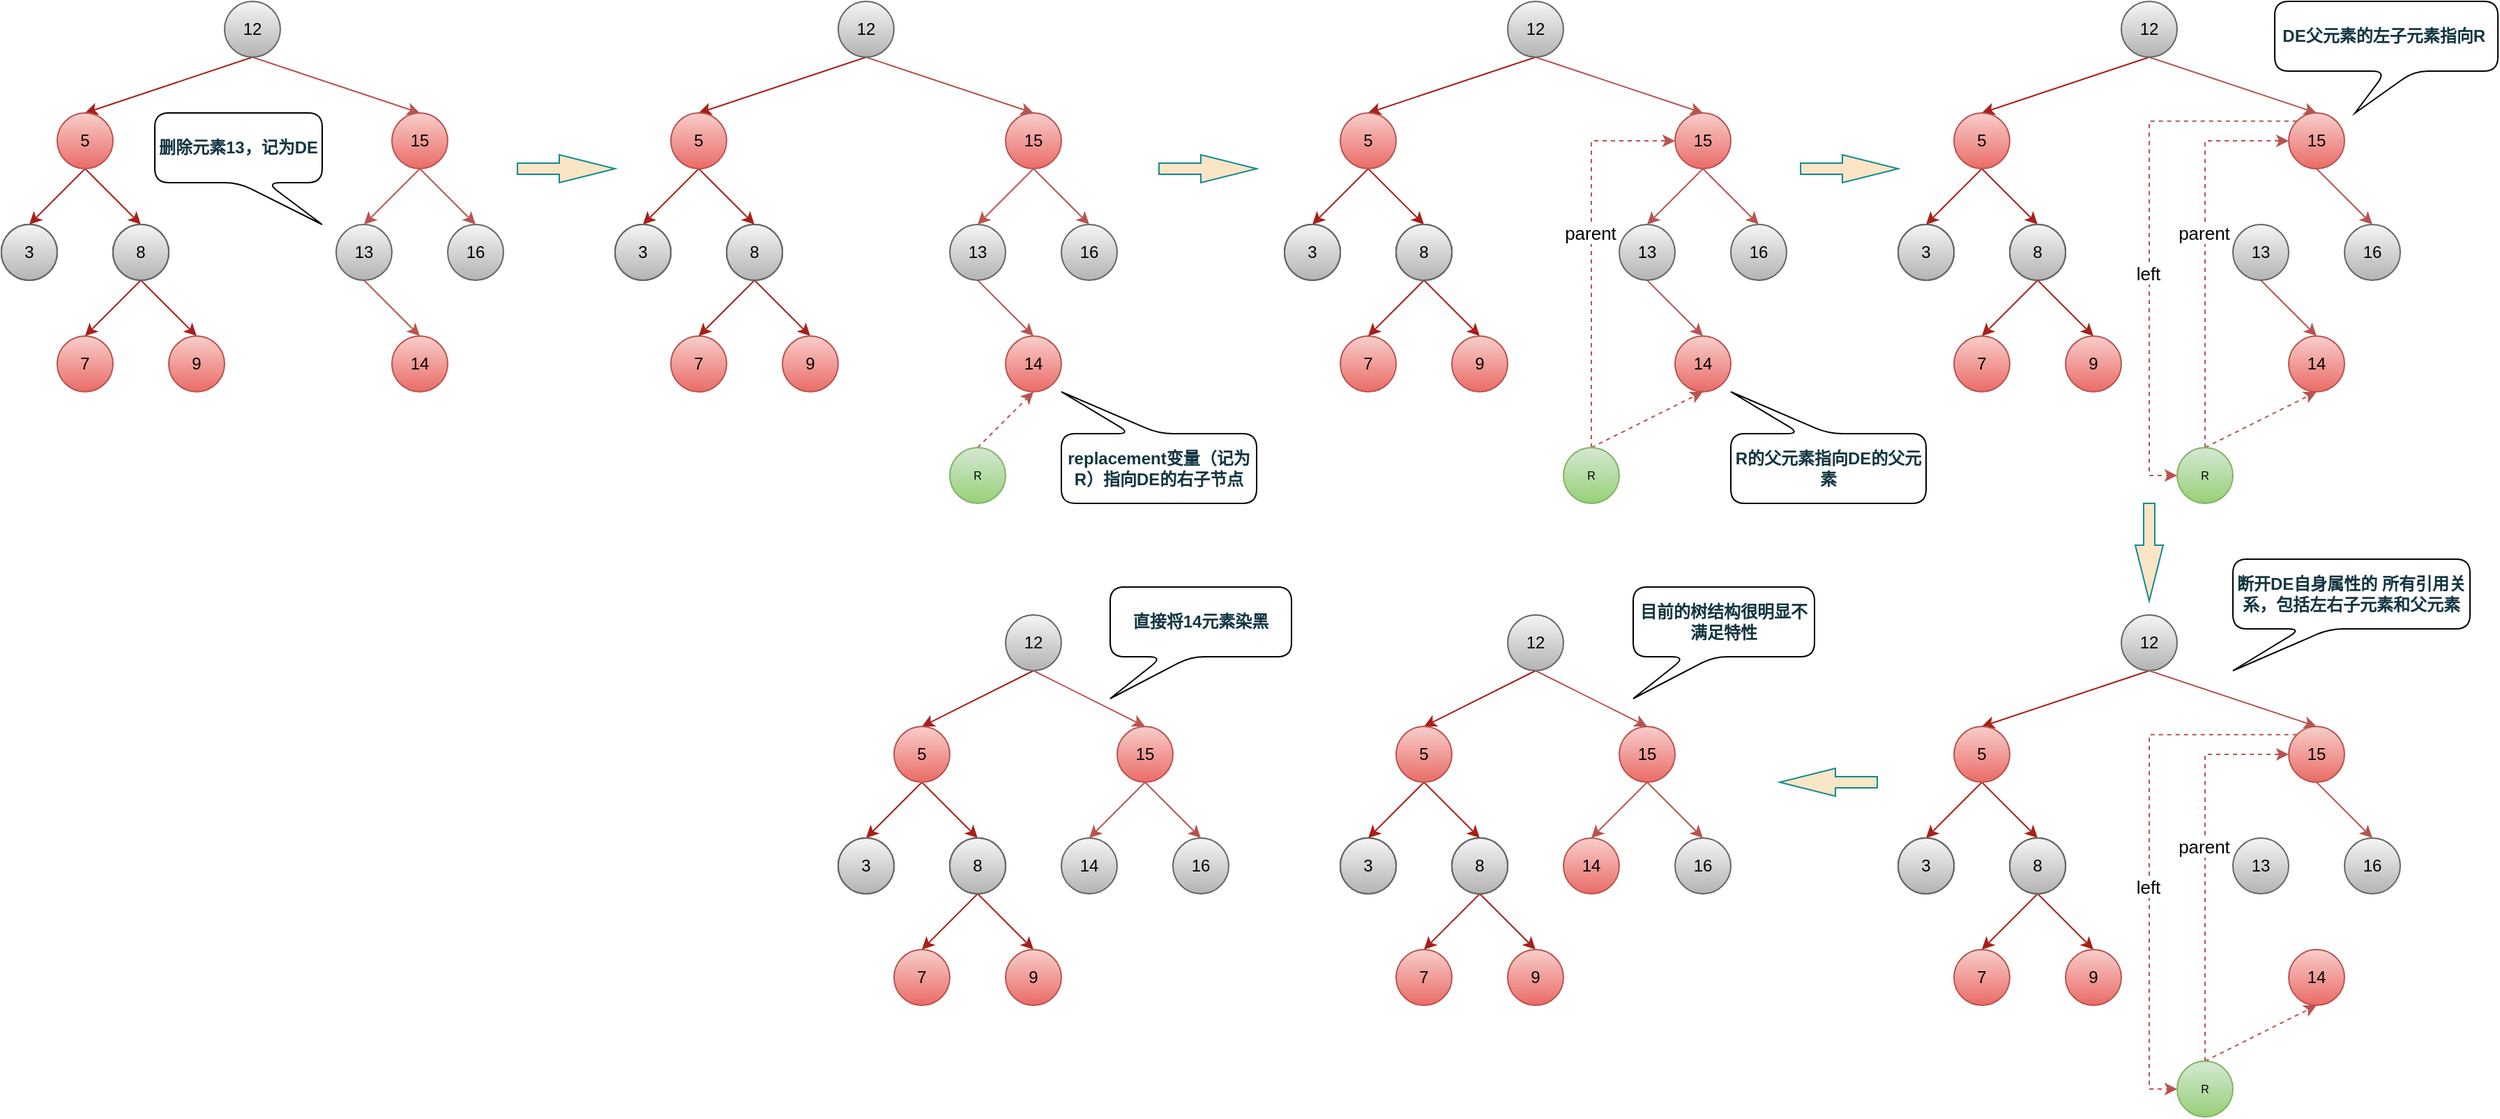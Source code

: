 <mxfile version="14.9.1" type="github">
  <diagram id="om7GCIjXOvIVFAaJFHCs" name="第 1 页">
    <mxGraphModel dx="208" dy="-1047" grid="1" gridSize="10" guides="1" tooltips="1" connect="1" arrows="1" fold="1" page="0" pageScale="1" pageWidth="827" pageHeight="1169" math="0" shadow="0">
      <root>
        <mxCell id="0" />
        <mxCell id="1" parent="0" />
        <mxCell id="T1pnPK0idN3J2CBUCr8N-1" value="7" style="ellipse;whiteSpace=wrap;html=1;aspect=fixed;fillColor=#f8cecc;strokeColor=#b85450;gradientColor=#ea6b66;" vertex="1" parent="1">
          <mxGeometry x="1120" y="2120" width="40" height="40" as="geometry" />
        </mxCell>
        <mxCell id="T1pnPK0idN3J2CBUCr8N-2" value="3" style="ellipse;whiteSpace=wrap;html=1;aspect=fixed;fillColor=#f5f5f5;strokeColor=#666666;gradientColor=#b3b3b3;" vertex="1" parent="1">
          <mxGeometry x="1080" y="2040" width="40" height="40" as="geometry" />
        </mxCell>
        <mxCell id="T1pnPK0idN3J2CBUCr8N-3" value="8" style="ellipse;whiteSpace=wrap;html=1;aspect=fixed;fillColor=#f5f5f5;strokeColor=#666666;gradientColor=#b3b3b3;" vertex="1" parent="1">
          <mxGeometry x="1160" y="2040" width="40" height="40" as="geometry" />
        </mxCell>
        <mxCell id="T1pnPK0idN3J2CBUCr8N-4" style="edgeStyle=none;rounded=1;sketch=0;orthogonalLoop=1;jettySize=auto;html=1;exitX=0.5;exitY=1;exitDx=0;exitDy=0;entryX=0.5;entryY=0;entryDx=0;entryDy=0;fontColor=#143642;strokeColor=#A8201A;fillColor=#FAE5C7;" edge="1" parent="1" target="T1pnPK0idN3J2CBUCr8N-2">
          <mxGeometry x="1040" y="1880" as="geometry">
            <mxPoint x="1140" y="2000" as="sourcePoint" />
          </mxGeometry>
        </mxCell>
        <mxCell id="T1pnPK0idN3J2CBUCr8N-5" style="edgeStyle=none;rounded=1;sketch=0;orthogonalLoop=1;jettySize=auto;html=1;exitX=0.5;exitY=1;exitDx=0;exitDy=0;entryX=0.5;entryY=0;entryDx=0;entryDy=0;fontColor=#143642;strokeColor=#A8201A;fillColor=#FAE5C7;" edge="1" parent="1" target="T1pnPK0idN3J2CBUCr8N-3">
          <mxGeometry x="1040" y="1880" as="geometry">
            <mxPoint x="1140" y="2000" as="sourcePoint" />
          </mxGeometry>
        </mxCell>
        <mxCell id="T1pnPK0idN3J2CBUCr8N-6" style="rounded=1;sketch=0;orthogonalLoop=1;jettySize=auto;html=1;exitX=0.5;exitY=1;exitDx=0;exitDy=0;entryX=0.5;entryY=0;entryDx=0;entryDy=0;fontColor=#143642;strokeColor=#A8201A;fillColor=#FAE5C7;" edge="1" parent="1" source="T1pnPK0idN3J2CBUCr8N-13" target="T1pnPK0idN3J2CBUCr8N-23">
          <mxGeometry x="1160" y="1880" as="geometry">
            <mxPoint x="1340" y="1920" as="sourcePoint" />
            <mxPoint x="1140" y="1960" as="targetPoint" />
          </mxGeometry>
        </mxCell>
        <mxCell id="T1pnPK0idN3J2CBUCr8N-7" value="16" style="ellipse;whiteSpace=wrap;html=1;aspect=fixed;fillColor=#f5f5f5;strokeColor=#666666;gradientColor=#b3b3b3;" vertex="1" parent="1">
          <mxGeometry x="1400" y="2040" width="40" height="40" as="geometry" />
        </mxCell>
        <mxCell id="T1pnPK0idN3J2CBUCr8N-8" style="edgeStyle=none;rounded=0;orthogonalLoop=1;jettySize=auto;html=1;exitX=0.5;exitY=1;exitDx=0;exitDy=0;entryX=0.5;entryY=0;entryDx=0;entryDy=0;gradientColor=#ea6b66;fillColor=#f8cecc;strokeColor=#b85450;" edge="1" parent="1" source="T1pnPK0idN3J2CBUCr8N-9" target="T1pnPK0idN3J2CBUCr8N-19">
          <mxGeometry relative="1" as="geometry" />
        </mxCell>
        <mxCell id="T1pnPK0idN3J2CBUCr8N-9" value="13" style="ellipse;whiteSpace=wrap;html=1;aspect=fixed;gradientColor=#b3b3b3;fillColor=#f5f5f5;strokeColor=#666666;" vertex="1" parent="1">
          <mxGeometry x="1320" y="2040" width="40" height="40" as="geometry" />
        </mxCell>
        <mxCell id="T1pnPK0idN3J2CBUCr8N-10" value="3" style="ellipse;whiteSpace=wrap;html=1;aspect=fixed;fillColor=#f5f5f5;strokeColor=#666666;gradientColor=#b3b3b3;" vertex="1" parent="1">
          <mxGeometry x="1080" y="2040" width="40" height="40" as="geometry" />
        </mxCell>
        <mxCell id="T1pnPK0idN3J2CBUCr8N-11" value="8" style="ellipse;whiteSpace=wrap;html=1;aspect=fixed;fillColor=#f5f5f5;strokeColor=#666666;gradientColor=#b3b3b3;" vertex="1" parent="1">
          <mxGeometry x="1160" y="2040" width="40" height="40" as="geometry" />
        </mxCell>
        <mxCell id="T1pnPK0idN3J2CBUCr8N-12" style="edgeStyle=none;rounded=0;orthogonalLoop=1;jettySize=auto;html=1;exitX=0.5;exitY=1;exitDx=0;exitDy=0;entryX=0.5;entryY=0;entryDx=0;entryDy=0;gradientColor=#ea6b66;fillColor=#f8cecc;strokeColor=#b85450;" edge="1" parent="1" source="T1pnPK0idN3J2CBUCr8N-13" target="T1pnPK0idN3J2CBUCr8N-22">
          <mxGeometry relative="1" as="geometry" />
        </mxCell>
        <mxCell id="T1pnPK0idN3J2CBUCr8N-13" value="12" style="ellipse;whiteSpace=wrap;html=1;aspect=fixed;fillColor=#f5f5f5;strokeColor=#666666;gradientColor=#b3b3b3;" vertex="1" parent="1">
          <mxGeometry x="1240" y="1880" width="40" height="40" as="geometry" />
        </mxCell>
        <mxCell id="T1pnPK0idN3J2CBUCr8N-14" value="3" style="ellipse;whiteSpace=wrap;html=1;aspect=fixed;fillColor=#f5f5f5;strokeColor=#666666;gradientColor=#b3b3b3;" vertex="1" parent="1">
          <mxGeometry x="1080" y="2040" width="40" height="40" as="geometry" />
        </mxCell>
        <mxCell id="T1pnPK0idN3J2CBUCr8N-15" style="edgeStyle=none;rounded=0;orthogonalLoop=1;jettySize=auto;html=1;exitX=0.5;exitY=1;exitDx=0;exitDy=0;entryX=0.5;entryY=0;entryDx=0;entryDy=0;strokeColor=#A8201A;" edge="1" parent="1" source="T1pnPK0idN3J2CBUCr8N-17" target="T1pnPK0idN3J2CBUCr8N-1">
          <mxGeometry relative="1" as="geometry" />
        </mxCell>
        <mxCell id="T1pnPK0idN3J2CBUCr8N-16" style="edgeStyle=none;rounded=0;orthogonalLoop=1;jettySize=auto;html=1;exitX=0.5;exitY=1;exitDx=0;exitDy=0;entryX=0.5;entryY=0;entryDx=0;entryDy=0;strokeColor=#A8201A;" edge="1" parent="1" source="T1pnPK0idN3J2CBUCr8N-17" target="T1pnPK0idN3J2CBUCr8N-18">
          <mxGeometry relative="1" as="geometry" />
        </mxCell>
        <mxCell id="T1pnPK0idN3J2CBUCr8N-17" value="8" style="ellipse;whiteSpace=wrap;html=1;aspect=fixed;fillColor=#f5f5f5;strokeColor=#666666;gradientColor=#b3b3b3;" vertex="1" parent="1">
          <mxGeometry x="1160" y="2040" width="40" height="40" as="geometry" />
        </mxCell>
        <mxCell id="T1pnPK0idN3J2CBUCr8N-18" value="9" style="ellipse;whiteSpace=wrap;html=1;aspect=fixed;fillColor=#f8cecc;strokeColor=#b85450;gradientColor=#ea6b66;" vertex="1" parent="1">
          <mxGeometry x="1200" y="2120" width="40" height="40" as="geometry" />
        </mxCell>
        <mxCell id="T1pnPK0idN3J2CBUCr8N-19" value="14" style="ellipse;whiteSpace=wrap;html=1;aspect=fixed;fillColor=#f8cecc;strokeColor=#b85450;gradientColor=#ea6b66;" vertex="1" parent="1">
          <mxGeometry x="1360" y="2120" width="40" height="40" as="geometry" />
        </mxCell>
        <mxCell id="T1pnPK0idN3J2CBUCr8N-20" style="edgeStyle=none;rounded=0;orthogonalLoop=1;jettySize=auto;html=1;exitX=0.5;exitY=1;exitDx=0;exitDy=0;entryX=0.5;entryY=0;entryDx=0;entryDy=0;gradientColor=#ea6b66;fillColor=#f8cecc;strokeColor=#b85450;" edge="1" parent="1" source="T1pnPK0idN3J2CBUCr8N-22" target="T1pnPK0idN3J2CBUCr8N-9">
          <mxGeometry relative="1" as="geometry" />
        </mxCell>
        <mxCell id="T1pnPK0idN3J2CBUCr8N-21" style="edgeStyle=none;rounded=0;orthogonalLoop=1;jettySize=auto;html=1;exitX=0.5;exitY=1;exitDx=0;exitDy=0;entryX=0.5;entryY=0;entryDx=0;entryDy=0;gradientColor=#ea6b66;fillColor=#f8cecc;strokeColor=#b85450;" edge="1" parent="1" source="T1pnPK0idN3J2CBUCr8N-22" target="T1pnPK0idN3J2CBUCr8N-7">
          <mxGeometry relative="1" as="geometry" />
        </mxCell>
        <mxCell id="T1pnPK0idN3J2CBUCr8N-22" value="15" style="ellipse;whiteSpace=wrap;html=1;aspect=fixed;fillColor=#f8cecc;strokeColor=#b85450;gradientColor=#ea6b66;" vertex="1" parent="1">
          <mxGeometry x="1360" y="1960" width="40" height="40" as="geometry" />
        </mxCell>
        <mxCell id="T1pnPK0idN3J2CBUCr8N-23" value="5" style="ellipse;whiteSpace=wrap;html=1;aspect=fixed;fillColor=#f8cecc;strokeColor=#b85450;gradientColor=#ea6b66;" vertex="1" parent="1">
          <mxGeometry x="1120" y="1960" width="40" height="40" as="geometry" />
        </mxCell>
        <mxCell id="T1pnPK0idN3J2CBUCr8N-24" value="3" style="ellipse;whiteSpace=wrap;html=1;aspect=fixed;fillColor=#f5f5f5;strokeColor=#666666;gradientColor=#b3b3b3;" vertex="1" parent="1">
          <mxGeometry x="1080" y="2040" width="40" height="40" as="geometry" />
        </mxCell>
        <mxCell id="T1pnPK0idN3J2CBUCr8N-25" value="8" style="ellipse;whiteSpace=wrap;html=1;aspect=fixed;fillColor=#f5f5f5;strokeColor=#666666;gradientColor=#b3b3b3;" vertex="1" parent="1">
          <mxGeometry x="1160" y="2040" width="40" height="40" as="geometry" />
        </mxCell>
        <mxCell id="T1pnPK0idN3J2CBUCr8N-26" value="&lt;font color=&quot;#143642&quot;&gt;&lt;b&gt;删除元素13，记为DE&lt;/b&gt;&lt;/font&gt;" style="shape=callout;whiteSpace=wrap;html=1;perimeter=calloutPerimeter;rounded=1;position2=1;" vertex="1" parent="1">
          <mxGeometry x="1190" y="1960" width="120" height="80" as="geometry" />
        </mxCell>
        <mxCell id="T1pnPK0idN3J2CBUCr8N-27" value="7" style="ellipse;whiteSpace=wrap;html=1;aspect=fixed;fillColor=#f8cecc;strokeColor=#b85450;gradientColor=#ea6b66;" vertex="1" parent="1">
          <mxGeometry x="1560" y="2120" width="40" height="40" as="geometry" />
        </mxCell>
        <mxCell id="T1pnPK0idN3J2CBUCr8N-28" value="3" style="ellipse;whiteSpace=wrap;html=1;aspect=fixed;fillColor=#f5f5f5;strokeColor=#666666;gradientColor=#b3b3b3;" vertex="1" parent="1">
          <mxGeometry x="1520" y="2040" width="40" height="40" as="geometry" />
        </mxCell>
        <mxCell id="T1pnPK0idN3J2CBUCr8N-29" value="8" style="ellipse;whiteSpace=wrap;html=1;aspect=fixed;fillColor=#f5f5f5;strokeColor=#666666;gradientColor=#b3b3b3;" vertex="1" parent="1">
          <mxGeometry x="1600" y="2040" width="40" height="40" as="geometry" />
        </mxCell>
        <mxCell id="T1pnPK0idN3J2CBUCr8N-30" style="edgeStyle=none;rounded=1;sketch=0;orthogonalLoop=1;jettySize=auto;html=1;exitX=0.5;exitY=1;exitDx=0;exitDy=0;entryX=0.5;entryY=0;entryDx=0;entryDy=0;fontColor=#143642;strokeColor=#A8201A;fillColor=#FAE5C7;" edge="1" parent="1" target="T1pnPK0idN3J2CBUCr8N-28">
          <mxGeometry x="1480" y="1880" as="geometry">
            <mxPoint x="1580" y="2000" as="sourcePoint" />
          </mxGeometry>
        </mxCell>
        <mxCell id="T1pnPK0idN3J2CBUCr8N-31" style="edgeStyle=none;rounded=1;sketch=0;orthogonalLoop=1;jettySize=auto;html=1;exitX=0.5;exitY=1;exitDx=0;exitDy=0;entryX=0.5;entryY=0;entryDx=0;entryDy=0;fontColor=#143642;strokeColor=#A8201A;fillColor=#FAE5C7;" edge="1" parent="1" target="T1pnPK0idN3J2CBUCr8N-29">
          <mxGeometry x="1480" y="1880" as="geometry">
            <mxPoint x="1580" y="2000" as="sourcePoint" />
          </mxGeometry>
        </mxCell>
        <mxCell id="T1pnPK0idN3J2CBUCr8N-32" style="rounded=1;sketch=0;orthogonalLoop=1;jettySize=auto;html=1;exitX=0.5;exitY=1;exitDx=0;exitDy=0;entryX=0.5;entryY=0;entryDx=0;entryDy=0;fontColor=#143642;strokeColor=#A8201A;fillColor=#FAE5C7;" edge="1" parent="1" source="T1pnPK0idN3J2CBUCr8N-39" target="T1pnPK0idN3J2CBUCr8N-49">
          <mxGeometry x="1600" y="1880" as="geometry">
            <mxPoint x="1780" y="1920" as="sourcePoint" />
            <mxPoint x="1580" y="1960" as="targetPoint" />
          </mxGeometry>
        </mxCell>
        <mxCell id="T1pnPK0idN3J2CBUCr8N-33" value="16" style="ellipse;whiteSpace=wrap;html=1;aspect=fixed;fillColor=#f5f5f5;strokeColor=#666666;gradientColor=#b3b3b3;" vertex="1" parent="1">
          <mxGeometry x="1840" y="2040" width="40" height="40" as="geometry" />
        </mxCell>
        <mxCell id="T1pnPK0idN3J2CBUCr8N-34" style="edgeStyle=none;rounded=0;orthogonalLoop=1;jettySize=auto;html=1;exitX=0.5;exitY=1;exitDx=0;exitDy=0;entryX=0.5;entryY=0;entryDx=0;entryDy=0;gradientColor=#ea6b66;fillColor=#f8cecc;strokeColor=#b85450;" edge="1" parent="1" source="T1pnPK0idN3J2CBUCr8N-35" target="T1pnPK0idN3J2CBUCr8N-45">
          <mxGeometry relative="1" as="geometry" />
        </mxCell>
        <mxCell id="T1pnPK0idN3J2CBUCr8N-35" value="13" style="ellipse;whiteSpace=wrap;html=1;aspect=fixed;gradientColor=#b3b3b3;fillColor=#f5f5f5;strokeColor=#666666;" vertex="1" parent="1">
          <mxGeometry x="1760" y="2040" width="40" height="40" as="geometry" />
        </mxCell>
        <mxCell id="T1pnPK0idN3J2CBUCr8N-36" value="3" style="ellipse;whiteSpace=wrap;html=1;aspect=fixed;fillColor=#f5f5f5;strokeColor=#666666;gradientColor=#b3b3b3;" vertex="1" parent="1">
          <mxGeometry x="1520" y="2040" width="40" height="40" as="geometry" />
        </mxCell>
        <mxCell id="T1pnPK0idN3J2CBUCr8N-37" value="8" style="ellipse;whiteSpace=wrap;html=1;aspect=fixed;fillColor=#f5f5f5;strokeColor=#666666;gradientColor=#b3b3b3;" vertex="1" parent="1">
          <mxGeometry x="1600" y="2040" width="40" height="40" as="geometry" />
        </mxCell>
        <mxCell id="T1pnPK0idN3J2CBUCr8N-38" style="edgeStyle=none;rounded=0;orthogonalLoop=1;jettySize=auto;html=1;exitX=0.5;exitY=1;exitDx=0;exitDy=0;entryX=0.5;entryY=0;entryDx=0;entryDy=0;gradientColor=#ea6b66;fillColor=#f8cecc;strokeColor=#b85450;" edge="1" parent="1" source="T1pnPK0idN3J2CBUCr8N-39" target="T1pnPK0idN3J2CBUCr8N-48">
          <mxGeometry relative="1" as="geometry" />
        </mxCell>
        <mxCell id="T1pnPK0idN3J2CBUCr8N-39" value="12" style="ellipse;whiteSpace=wrap;html=1;aspect=fixed;fillColor=#f5f5f5;strokeColor=#666666;gradientColor=#b3b3b3;" vertex="1" parent="1">
          <mxGeometry x="1680" y="1880" width="40" height="40" as="geometry" />
        </mxCell>
        <mxCell id="T1pnPK0idN3J2CBUCr8N-40" value="3" style="ellipse;whiteSpace=wrap;html=1;aspect=fixed;fillColor=#f5f5f5;strokeColor=#666666;gradientColor=#b3b3b3;" vertex="1" parent="1">
          <mxGeometry x="1520" y="2040" width="40" height="40" as="geometry" />
        </mxCell>
        <mxCell id="T1pnPK0idN3J2CBUCr8N-41" style="edgeStyle=none;rounded=0;orthogonalLoop=1;jettySize=auto;html=1;exitX=0.5;exitY=1;exitDx=0;exitDy=0;entryX=0.5;entryY=0;entryDx=0;entryDy=0;strokeColor=#A8201A;" edge="1" parent="1" source="T1pnPK0idN3J2CBUCr8N-43" target="T1pnPK0idN3J2CBUCr8N-27">
          <mxGeometry relative="1" as="geometry" />
        </mxCell>
        <mxCell id="T1pnPK0idN3J2CBUCr8N-42" style="edgeStyle=none;rounded=0;orthogonalLoop=1;jettySize=auto;html=1;exitX=0.5;exitY=1;exitDx=0;exitDy=0;entryX=0.5;entryY=0;entryDx=0;entryDy=0;strokeColor=#A8201A;" edge="1" parent="1" source="T1pnPK0idN3J2CBUCr8N-43" target="T1pnPK0idN3J2CBUCr8N-44">
          <mxGeometry relative="1" as="geometry" />
        </mxCell>
        <mxCell id="T1pnPK0idN3J2CBUCr8N-43" value="8" style="ellipse;whiteSpace=wrap;html=1;aspect=fixed;fillColor=#f5f5f5;strokeColor=#666666;gradientColor=#b3b3b3;" vertex="1" parent="1">
          <mxGeometry x="1600" y="2040" width="40" height="40" as="geometry" />
        </mxCell>
        <mxCell id="T1pnPK0idN3J2CBUCr8N-44" value="9" style="ellipse;whiteSpace=wrap;html=1;aspect=fixed;fillColor=#f8cecc;strokeColor=#b85450;gradientColor=#ea6b66;" vertex="1" parent="1">
          <mxGeometry x="1640" y="2120" width="40" height="40" as="geometry" />
        </mxCell>
        <mxCell id="T1pnPK0idN3J2CBUCr8N-45" value="14" style="ellipse;whiteSpace=wrap;html=1;aspect=fixed;fillColor=#f8cecc;strokeColor=#b85450;gradientColor=#ea6b66;" vertex="1" parent="1">
          <mxGeometry x="1800" y="2120" width="40" height="40" as="geometry" />
        </mxCell>
        <mxCell id="T1pnPK0idN3J2CBUCr8N-46" style="edgeStyle=none;rounded=0;orthogonalLoop=1;jettySize=auto;html=1;exitX=0.5;exitY=1;exitDx=0;exitDy=0;entryX=0.5;entryY=0;entryDx=0;entryDy=0;gradientColor=#ea6b66;fillColor=#f8cecc;strokeColor=#b85450;" edge="1" parent="1" source="T1pnPK0idN3J2CBUCr8N-48" target="T1pnPK0idN3J2CBUCr8N-35">
          <mxGeometry relative="1" as="geometry" />
        </mxCell>
        <mxCell id="T1pnPK0idN3J2CBUCr8N-47" style="edgeStyle=none;rounded=0;orthogonalLoop=1;jettySize=auto;html=1;exitX=0.5;exitY=1;exitDx=0;exitDy=0;entryX=0.5;entryY=0;entryDx=0;entryDy=0;gradientColor=#ea6b66;fillColor=#f8cecc;strokeColor=#b85450;" edge="1" parent="1" source="T1pnPK0idN3J2CBUCr8N-48" target="T1pnPK0idN3J2CBUCr8N-33">
          <mxGeometry relative="1" as="geometry" />
        </mxCell>
        <mxCell id="T1pnPK0idN3J2CBUCr8N-48" value="15" style="ellipse;whiteSpace=wrap;html=1;aspect=fixed;fillColor=#f8cecc;strokeColor=#b85450;gradientColor=#ea6b66;" vertex="1" parent="1">
          <mxGeometry x="1800" y="1960" width="40" height="40" as="geometry" />
        </mxCell>
        <mxCell id="T1pnPK0idN3J2CBUCr8N-49" value="5" style="ellipse;whiteSpace=wrap;html=1;aspect=fixed;fillColor=#f8cecc;strokeColor=#b85450;gradientColor=#ea6b66;" vertex="1" parent="1">
          <mxGeometry x="1560" y="1960" width="40" height="40" as="geometry" />
        </mxCell>
        <mxCell id="T1pnPK0idN3J2CBUCr8N-50" value="3" style="ellipse;whiteSpace=wrap;html=1;aspect=fixed;fillColor=#f5f5f5;strokeColor=#666666;gradientColor=#b3b3b3;" vertex="1" parent="1">
          <mxGeometry x="1520" y="2040" width="40" height="40" as="geometry" />
        </mxCell>
        <mxCell id="T1pnPK0idN3J2CBUCr8N-51" value="8" style="ellipse;whiteSpace=wrap;html=1;aspect=fixed;fillColor=#f5f5f5;strokeColor=#666666;gradientColor=#b3b3b3;" vertex="1" parent="1">
          <mxGeometry x="1600" y="2040" width="40" height="40" as="geometry" />
        </mxCell>
        <mxCell id="T1pnPK0idN3J2CBUCr8N-52" value="&lt;font color=&quot;#143642&quot;&gt;&lt;b&gt;replacement变量（记为R）指向DE的右子节点&lt;/b&gt;&lt;/font&gt;" style="shape=callout;whiteSpace=wrap;html=1;perimeter=calloutPerimeter;rounded=1;position2=1;direction=west;" vertex="1" parent="1">
          <mxGeometry x="1840" y="2160" width="140" height="80" as="geometry" />
        </mxCell>
        <mxCell id="T1pnPK0idN3J2CBUCr8N-53" value="" style="html=1;shadow=0;dashed=0;align=center;verticalAlign=middle;shape=mxgraph.arrows2.arrow;dy=0.6;dx=40;notch=0;rounded=1;glass=0;sketch=0;fontColor=#143642;strokeColor=#0F8B8D;fillColor=#FAE5C7;" vertex="1" parent="1">
          <mxGeometry x="1450" y="1990" width="70" height="20" as="geometry" />
        </mxCell>
        <mxCell id="T1pnPK0idN3J2CBUCr8N-56" style="rounded=0;orthogonalLoop=1;jettySize=auto;html=1;exitX=0.5;exitY=0;exitDx=0;exitDy=0;entryX=0.5;entryY=1;entryDx=0;entryDy=0;fontSize=8;dashed=1;gradientColor=#ea6b66;fillColor=#f8cecc;strokeColor=#b85450;" edge="1" parent="1" source="T1pnPK0idN3J2CBUCr8N-55" target="T1pnPK0idN3J2CBUCr8N-45">
          <mxGeometry relative="1" as="geometry" />
        </mxCell>
        <mxCell id="T1pnPK0idN3J2CBUCr8N-55" value="R" style="ellipse;whiteSpace=wrap;html=1;aspect=fixed;fillColor=#d5e8d4;strokeColor=#82b366;fontSize=8;gradientColor=#97d077;" vertex="1" parent="1">
          <mxGeometry x="1760" y="2200" width="40" height="40" as="geometry" />
        </mxCell>
        <mxCell id="T1pnPK0idN3J2CBUCr8N-57" value="7" style="ellipse;whiteSpace=wrap;html=1;aspect=fixed;fillColor=#f8cecc;strokeColor=#b85450;gradientColor=#ea6b66;" vertex="1" parent="1">
          <mxGeometry x="2040" y="2120" width="40" height="40" as="geometry" />
        </mxCell>
        <mxCell id="T1pnPK0idN3J2CBUCr8N-58" value="3" style="ellipse;whiteSpace=wrap;html=1;aspect=fixed;fillColor=#f5f5f5;strokeColor=#666666;gradientColor=#b3b3b3;" vertex="1" parent="1">
          <mxGeometry x="2000" y="2040" width="40" height="40" as="geometry" />
        </mxCell>
        <mxCell id="T1pnPK0idN3J2CBUCr8N-59" value="8" style="ellipse;whiteSpace=wrap;html=1;aspect=fixed;fillColor=#f5f5f5;strokeColor=#666666;gradientColor=#b3b3b3;" vertex="1" parent="1">
          <mxGeometry x="2080" y="2040" width="40" height="40" as="geometry" />
        </mxCell>
        <mxCell id="T1pnPK0idN3J2CBUCr8N-60" style="edgeStyle=none;rounded=1;sketch=0;orthogonalLoop=1;jettySize=auto;html=1;exitX=0.5;exitY=1;exitDx=0;exitDy=0;entryX=0.5;entryY=0;entryDx=0;entryDy=0;fontColor=#143642;strokeColor=#A8201A;fillColor=#FAE5C7;" edge="1" parent="1" target="T1pnPK0idN3J2CBUCr8N-58">
          <mxGeometry x="1960" y="1880" as="geometry">
            <mxPoint x="2060" y="2000" as="sourcePoint" />
          </mxGeometry>
        </mxCell>
        <mxCell id="T1pnPK0idN3J2CBUCr8N-61" style="edgeStyle=none;rounded=1;sketch=0;orthogonalLoop=1;jettySize=auto;html=1;exitX=0.5;exitY=1;exitDx=0;exitDy=0;entryX=0.5;entryY=0;entryDx=0;entryDy=0;fontColor=#143642;strokeColor=#A8201A;fillColor=#FAE5C7;" edge="1" parent="1" target="T1pnPK0idN3J2CBUCr8N-59">
          <mxGeometry x="1960" y="1880" as="geometry">
            <mxPoint x="2060" y="2000" as="sourcePoint" />
          </mxGeometry>
        </mxCell>
        <mxCell id="T1pnPK0idN3J2CBUCr8N-62" style="rounded=1;sketch=0;orthogonalLoop=1;jettySize=auto;html=1;exitX=0.5;exitY=1;exitDx=0;exitDy=0;entryX=0.5;entryY=0;entryDx=0;entryDy=0;fontColor=#143642;strokeColor=#A8201A;fillColor=#FAE5C7;" edge="1" parent="1" source="T1pnPK0idN3J2CBUCr8N-69" target="T1pnPK0idN3J2CBUCr8N-79">
          <mxGeometry x="2080" y="1880" as="geometry">
            <mxPoint x="2260" y="1920" as="sourcePoint" />
            <mxPoint x="2060" y="1960" as="targetPoint" />
          </mxGeometry>
        </mxCell>
        <mxCell id="T1pnPK0idN3J2CBUCr8N-63" value="16" style="ellipse;whiteSpace=wrap;html=1;aspect=fixed;fillColor=#f5f5f5;strokeColor=#666666;gradientColor=#b3b3b3;" vertex="1" parent="1">
          <mxGeometry x="2320" y="2040" width="40" height="40" as="geometry" />
        </mxCell>
        <mxCell id="T1pnPK0idN3J2CBUCr8N-64" style="edgeStyle=none;rounded=0;orthogonalLoop=1;jettySize=auto;html=1;exitX=0.5;exitY=1;exitDx=0;exitDy=0;entryX=0.5;entryY=0;entryDx=0;entryDy=0;gradientColor=#ea6b66;fillColor=#f8cecc;strokeColor=#b85450;" edge="1" parent="1" source="T1pnPK0idN3J2CBUCr8N-65" target="T1pnPK0idN3J2CBUCr8N-75">
          <mxGeometry relative="1" as="geometry" />
        </mxCell>
        <mxCell id="T1pnPK0idN3J2CBUCr8N-65" value="13" style="ellipse;whiteSpace=wrap;html=1;aspect=fixed;gradientColor=#b3b3b3;fillColor=#f5f5f5;strokeColor=#666666;" vertex="1" parent="1">
          <mxGeometry x="2240" y="2040" width="40" height="40" as="geometry" />
        </mxCell>
        <mxCell id="T1pnPK0idN3J2CBUCr8N-66" value="3" style="ellipse;whiteSpace=wrap;html=1;aspect=fixed;fillColor=#f5f5f5;strokeColor=#666666;gradientColor=#b3b3b3;" vertex="1" parent="1">
          <mxGeometry x="2000" y="2040" width="40" height="40" as="geometry" />
        </mxCell>
        <mxCell id="T1pnPK0idN3J2CBUCr8N-67" value="8" style="ellipse;whiteSpace=wrap;html=1;aspect=fixed;fillColor=#f5f5f5;strokeColor=#666666;gradientColor=#b3b3b3;" vertex="1" parent="1">
          <mxGeometry x="2080" y="2040" width="40" height="40" as="geometry" />
        </mxCell>
        <mxCell id="T1pnPK0idN3J2CBUCr8N-68" style="edgeStyle=none;rounded=0;orthogonalLoop=1;jettySize=auto;html=1;exitX=0.5;exitY=1;exitDx=0;exitDy=0;entryX=0.5;entryY=0;entryDx=0;entryDy=0;gradientColor=#ea6b66;fillColor=#f8cecc;strokeColor=#b85450;" edge="1" parent="1" source="T1pnPK0idN3J2CBUCr8N-69" target="T1pnPK0idN3J2CBUCr8N-78">
          <mxGeometry relative="1" as="geometry" />
        </mxCell>
        <mxCell id="T1pnPK0idN3J2CBUCr8N-69" value="12" style="ellipse;whiteSpace=wrap;html=1;aspect=fixed;fillColor=#f5f5f5;strokeColor=#666666;gradientColor=#b3b3b3;" vertex="1" parent="1">
          <mxGeometry x="2160" y="1880" width="40" height="40" as="geometry" />
        </mxCell>
        <mxCell id="T1pnPK0idN3J2CBUCr8N-70" value="3" style="ellipse;whiteSpace=wrap;html=1;aspect=fixed;fillColor=#f5f5f5;strokeColor=#666666;gradientColor=#b3b3b3;" vertex="1" parent="1">
          <mxGeometry x="2000" y="2040" width="40" height="40" as="geometry" />
        </mxCell>
        <mxCell id="T1pnPK0idN3J2CBUCr8N-71" style="edgeStyle=none;rounded=0;orthogonalLoop=1;jettySize=auto;html=1;exitX=0.5;exitY=1;exitDx=0;exitDy=0;entryX=0.5;entryY=0;entryDx=0;entryDy=0;strokeColor=#A8201A;" edge="1" parent="1" source="T1pnPK0idN3J2CBUCr8N-73" target="T1pnPK0idN3J2CBUCr8N-57">
          <mxGeometry relative="1" as="geometry" />
        </mxCell>
        <mxCell id="T1pnPK0idN3J2CBUCr8N-72" style="edgeStyle=none;rounded=0;orthogonalLoop=1;jettySize=auto;html=1;exitX=0.5;exitY=1;exitDx=0;exitDy=0;entryX=0.5;entryY=0;entryDx=0;entryDy=0;strokeColor=#A8201A;" edge="1" parent="1" source="T1pnPK0idN3J2CBUCr8N-73" target="T1pnPK0idN3J2CBUCr8N-74">
          <mxGeometry relative="1" as="geometry" />
        </mxCell>
        <mxCell id="T1pnPK0idN3J2CBUCr8N-73" value="8" style="ellipse;whiteSpace=wrap;html=1;aspect=fixed;fillColor=#f5f5f5;strokeColor=#666666;gradientColor=#b3b3b3;" vertex="1" parent="1">
          <mxGeometry x="2080" y="2040" width="40" height="40" as="geometry" />
        </mxCell>
        <mxCell id="T1pnPK0idN3J2CBUCr8N-74" value="9" style="ellipse;whiteSpace=wrap;html=1;aspect=fixed;fillColor=#f8cecc;strokeColor=#b85450;gradientColor=#ea6b66;" vertex="1" parent="1">
          <mxGeometry x="2120" y="2120" width="40" height="40" as="geometry" />
        </mxCell>
        <mxCell id="T1pnPK0idN3J2CBUCr8N-75" value="14" style="ellipse;whiteSpace=wrap;html=1;aspect=fixed;fillColor=#f8cecc;strokeColor=#b85450;gradientColor=#ea6b66;" vertex="1" parent="1">
          <mxGeometry x="2280" y="2120" width="40" height="40" as="geometry" />
        </mxCell>
        <mxCell id="T1pnPK0idN3J2CBUCr8N-76" style="edgeStyle=none;rounded=0;orthogonalLoop=1;jettySize=auto;html=1;exitX=0.5;exitY=1;exitDx=0;exitDy=0;entryX=0.5;entryY=0;entryDx=0;entryDy=0;gradientColor=#ea6b66;fillColor=#f8cecc;strokeColor=#b85450;" edge="1" parent="1" source="T1pnPK0idN3J2CBUCr8N-78" target="T1pnPK0idN3J2CBUCr8N-65">
          <mxGeometry relative="1" as="geometry" />
        </mxCell>
        <mxCell id="T1pnPK0idN3J2CBUCr8N-77" style="edgeStyle=none;rounded=0;orthogonalLoop=1;jettySize=auto;html=1;exitX=0.5;exitY=1;exitDx=0;exitDy=0;entryX=0.5;entryY=0;entryDx=0;entryDy=0;gradientColor=#ea6b66;fillColor=#f8cecc;strokeColor=#b85450;" edge="1" parent="1" source="T1pnPK0idN3J2CBUCr8N-78" target="T1pnPK0idN3J2CBUCr8N-63">
          <mxGeometry relative="1" as="geometry" />
        </mxCell>
        <mxCell id="T1pnPK0idN3J2CBUCr8N-78" value="15" style="ellipse;whiteSpace=wrap;html=1;aspect=fixed;fillColor=#f8cecc;strokeColor=#b85450;gradientColor=#ea6b66;" vertex="1" parent="1">
          <mxGeometry x="2280" y="1960" width="40" height="40" as="geometry" />
        </mxCell>
        <mxCell id="T1pnPK0idN3J2CBUCr8N-79" value="5" style="ellipse;whiteSpace=wrap;html=1;aspect=fixed;fillColor=#f8cecc;strokeColor=#b85450;gradientColor=#ea6b66;" vertex="1" parent="1">
          <mxGeometry x="2040" y="1960" width="40" height="40" as="geometry" />
        </mxCell>
        <mxCell id="T1pnPK0idN3J2CBUCr8N-80" value="3" style="ellipse;whiteSpace=wrap;html=1;aspect=fixed;fillColor=#f5f5f5;strokeColor=#666666;gradientColor=#b3b3b3;" vertex="1" parent="1">
          <mxGeometry x="2000" y="2040" width="40" height="40" as="geometry" />
        </mxCell>
        <mxCell id="T1pnPK0idN3J2CBUCr8N-81" value="8" style="ellipse;whiteSpace=wrap;html=1;aspect=fixed;fillColor=#f5f5f5;strokeColor=#666666;gradientColor=#b3b3b3;" vertex="1" parent="1">
          <mxGeometry x="2080" y="2040" width="40" height="40" as="geometry" />
        </mxCell>
        <mxCell id="T1pnPK0idN3J2CBUCr8N-82" value="&lt;font color=&quot;#143642&quot;&gt;&lt;b&gt;R的父元素指向DE的父元素&lt;/b&gt;&lt;/font&gt;" style="shape=callout;whiteSpace=wrap;html=1;perimeter=calloutPerimeter;rounded=1;position2=1;direction=west;" vertex="1" parent="1">
          <mxGeometry x="2320" y="2160" width="140" height="80" as="geometry" />
        </mxCell>
        <mxCell id="T1pnPK0idN3J2CBUCr8N-83" style="rounded=0;orthogonalLoop=1;jettySize=auto;html=1;exitX=0.5;exitY=0;exitDx=0;exitDy=0;entryX=0.5;entryY=1;entryDx=0;entryDy=0;fontSize=8;dashed=1;gradientColor=#ea6b66;fillColor=#f8cecc;strokeColor=#b85450;" edge="1" parent="1" source="T1pnPK0idN3J2CBUCr8N-84" target="T1pnPK0idN3J2CBUCr8N-75">
          <mxGeometry relative="1" as="geometry" />
        </mxCell>
        <mxCell id="T1pnPK0idN3J2CBUCr8N-86" style="edgeStyle=orthogonalEdgeStyle;rounded=0;orthogonalLoop=1;jettySize=auto;html=1;exitX=0.5;exitY=0;exitDx=0;exitDy=0;entryX=0;entryY=0.5;entryDx=0;entryDy=0;dashed=1;fontSize=8;gradientColor=#ea6b66;fillColor=#f8cecc;strokeColor=#b85450;" edge="1" parent="1" source="T1pnPK0idN3J2CBUCr8N-84" target="T1pnPK0idN3J2CBUCr8N-78">
          <mxGeometry relative="1" as="geometry" />
        </mxCell>
        <mxCell id="T1pnPK0idN3J2CBUCr8N-87" value="&lt;font style=&quot;font-size: 13px&quot;&gt;parent&lt;/font&gt;" style="edgeLabel;html=1;align=center;verticalAlign=middle;resizable=0;points=[];fontSize=8;" vertex="1" connectable="0" parent="T1pnPK0idN3J2CBUCr8N-86">
          <mxGeometry x="0.104" y="1" relative="1" as="geometry">
            <mxPoint as="offset" />
          </mxGeometry>
        </mxCell>
        <mxCell id="T1pnPK0idN3J2CBUCr8N-84" value="R" style="ellipse;whiteSpace=wrap;html=1;aspect=fixed;fillColor=#d5e8d4;strokeColor=#82b366;fontSize=8;gradientColor=#97d077;" vertex="1" parent="1">
          <mxGeometry x="2200" y="2200" width="40" height="40" as="geometry" />
        </mxCell>
        <mxCell id="T1pnPK0idN3J2CBUCr8N-85" value="" style="html=1;shadow=0;dashed=0;align=center;verticalAlign=middle;shape=mxgraph.arrows2.arrow;dy=0.6;dx=40;notch=0;rounded=1;glass=0;sketch=0;fontColor=#143642;strokeColor=#0F8B8D;fillColor=#FAE5C7;" vertex="1" parent="1">
          <mxGeometry x="1910" y="1990" width="70" height="20" as="geometry" />
        </mxCell>
        <mxCell id="T1pnPK0idN3J2CBUCr8N-88" value="7" style="ellipse;whiteSpace=wrap;html=1;aspect=fixed;fillColor=#f8cecc;strokeColor=#b85450;gradientColor=#ea6b66;" vertex="1" parent="1">
          <mxGeometry x="2480" y="2120" width="40" height="40" as="geometry" />
        </mxCell>
        <mxCell id="T1pnPK0idN3J2CBUCr8N-89" value="3" style="ellipse;whiteSpace=wrap;html=1;aspect=fixed;fillColor=#f5f5f5;strokeColor=#666666;gradientColor=#b3b3b3;" vertex="1" parent="1">
          <mxGeometry x="2440" y="2040" width="40" height="40" as="geometry" />
        </mxCell>
        <mxCell id="T1pnPK0idN3J2CBUCr8N-90" value="8" style="ellipse;whiteSpace=wrap;html=1;aspect=fixed;fillColor=#f5f5f5;strokeColor=#666666;gradientColor=#b3b3b3;" vertex="1" parent="1">
          <mxGeometry x="2520" y="2040" width="40" height="40" as="geometry" />
        </mxCell>
        <mxCell id="T1pnPK0idN3J2CBUCr8N-91" style="edgeStyle=none;rounded=1;sketch=0;orthogonalLoop=1;jettySize=auto;html=1;exitX=0.5;exitY=1;exitDx=0;exitDy=0;entryX=0.5;entryY=0;entryDx=0;entryDy=0;fontColor=#143642;strokeColor=#A8201A;fillColor=#FAE5C7;" edge="1" parent="1" target="T1pnPK0idN3J2CBUCr8N-89">
          <mxGeometry x="2400" y="1880" as="geometry">
            <mxPoint x="2500" y="2000" as="sourcePoint" />
          </mxGeometry>
        </mxCell>
        <mxCell id="T1pnPK0idN3J2CBUCr8N-92" style="edgeStyle=none;rounded=1;sketch=0;orthogonalLoop=1;jettySize=auto;html=1;exitX=0.5;exitY=1;exitDx=0;exitDy=0;entryX=0.5;entryY=0;entryDx=0;entryDy=0;fontColor=#143642;strokeColor=#A8201A;fillColor=#FAE5C7;" edge="1" parent="1" target="T1pnPK0idN3J2CBUCr8N-90">
          <mxGeometry x="2400" y="1880" as="geometry">
            <mxPoint x="2500" y="2000" as="sourcePoint" />
          </mxGeometry>
        </mxCell>
        <mxCell id="T1pnPK0idN3J2CBUCr8N-93" style="rounded=1;sketch=0;orthogonalLoop=1;jettySize=auto;html=1;exitX=0.5;exitY=1;exitDx=0;exitDy=0;entryX=0.5;entryY=0;entryDx=0;entryDy=0;fontColor=#143642;strokeColor=#A8201A;fillColor=#FAE5C7;" edge="1" parent="1" source="T1pnPK0idN3J2CBUCr8N-100" target="T1pnPK0idN3J2CBUCr8N-110">
          <mxGeometry x="2520" y="1880" as="geometry">
            <mxPoint x="2700" y="1920" as="sourcePoint" />
            <mxPoint x="2500" y="1960" as="targetPoint" />
          </mxGeometry>
        </mxCell>
        <mxCell id="T1pnPK0idN3J2CBUCr8N-94" value="16" style="ellipse;whiteSpace=wrap;html=1;aspect=fixed;fillColor=#f5f5f5;strokeColor=#666666;gradientColor=#b3b3b3;" vertex="1" parent="1">
          <mxGeometry x="2760" y="2040" width="40" height="40" as="geometry" />
        </mxCell>
        <mxCell id="T1pnPK0idN3J2CBUCr8N-95" style="edgeStyle=none;rounded=0;orthogonalLoop=1;jettySize=auto;html=1;exitX=0.5;exitY=1;exitDx=0;exitDy=0;entryX=0.5;entryY=0;entryDx=0;entryDy=0;gradientColor=#ea6b66;fillColor=#f8cecc;strokeColor=#b85450;" edge="1" parent="1" source="T1pnPK0idN3J2CBUCr8N-96" target="T1pnPK0idN3J2CBUCr8N-106">
          <mxGeometry relative="1" as="geometry" />
        </mxCell>
        <mxCell id="T1pnPK0idN3J2CBUCr8N-96" value="13" style="ellipse;whiteSpace=wrap;html=1;aspect=fixed;gradientColor=#b3b3b3;fillColor=#f5f5f5;strokeColor=#666666;" vertex="1" parent="1">
          <mxGeometry x="2680" y="2040" width="40" height="40" as="geometry" />
        </mxCell>
        <mxCell id="T1pnPK0idN3J2CBUCr8N-97" value="3" style="ellipse;whiteSpace=wrap;html=1;aspect=fixed;fillColor=#f5f5f5;strokeColor=#666666;gradientColor=#b3b3b3;" vertex="1" parent="1">
          <mxGeometry x="2440" y="2040" width="40" height="40" as="geometry" />
        </mxCell>
        <mxCell id="T1pnPK0idN3J2CBUCr8N-98" value="8" style="ellipse;whiteSpace=wrap;html=1;aspect=fixed;fillColor=#f5f5f5;strokeColor=#666666;gradientColor=#b3b3b3;" vertex="1" parent="1">
          <mxGeometry x="2520" y="2040" width="40" height="40" as="geometry" />
        </mxCell>
        <mxCell id="T1pnPK0idN3J2CBUCr8N-99" style="edgeStyle=none;rounded=0;orthogonalLoop=1;jettySize=auto;html=1;exitX=0.5;exitY=1;exitDx=0;exitDy=0;entryX=0.5;entryY=0;entryDx=0;entryDy=0;gradientColor=#ea6b66;fillColor=#f8cecc;strokeColor=#b85450;" edge="1" parent="1" source="T1pnPK0idN3J2CBUCr8N-100" target="T1pnPK0idN3J2CBUCr8N-109">
          <mxGeometry relative="1" as="geometry" />
        </mxCell>
        <mxCell id="T1pnPK0idN3J2CBUCr8N-100" value="12" style="ellipse;whiteSpace=wrap;html=1;aspect=fixed;fillColor=#f5f5f5;strokeColor=#666666;gradientColor=#b3b3b3;" vertex="1" parent="1">
          <mxGeometry x="2600" y="1880" width="40" height="40" as="geometry" />
        </mxCell>
        <mxCell id="T1pnPK0idN3J2CBUCr8N-101" value="3" style="ellipse;whiteSpace=wrap;html=1;aspect=fixed;fillColor=#f5f5f5;strokeColor=#666666;gradientColor=#b3b3b3;" vertex="1" parent="1">
          <mxGeometry x="2440" y="2040" width="40" height="40" as="geometry" />
        </mxCell>
        <mxCell id="T1pnPK0idN3J2CBUCr8N-102" style="edgeStyle=none;rounded=0;orthogonalLoop=1;jettySize=auto;html=1;exitX=0.5;exitY=1;exitDx=0;exitDy=0;entryX=0.5;entryY=0;entryDx=0;entryDy=0;strokeColor=#A8201A;" edge="1" parent="1" source="T1pnPK0idN3J2CBUCr8N-104" target="T1pnPK0idN3J2CBUCr8N-88">
          <mxGeometry relative="1" as="geometry" />
        </mxCell>
        <mxCell id="T1pnPK0idN3J2CBUCr8N-103" style="edgeStyle=none;rounded=0;orthogonalLoop=1;jettySize=auto;html=1;exitX=0.5;exitY=1;exitDx=0;exitDy=0;entryX=0.5;entryY=0;entryDx=0;entryDy=0;strokeColor=#A8201A;" edge="1" parent="1" source="T1pnPK0idN3J2CBUCr8N-104" target="T1pnPK0idN3J2CBUCr8N-105">
          <mxGeometry relative="1" as="geometry" />
        </mxCell>
        <mxCell id="T1pnPK0idN3J2CBUCr8N-104" value="8" style="ellipse;whiteSpace=wrap;html=1;aspect=fixed;fillColor=#f5f5f5;strokeColor=#666666;gradientColor=#b3b3b3;" vertex="1" parent="1">
          <mxGeometry x="2520" y="2040" width="40" height="40" as="geometry" />
        </mxCell>
        <mxCell id="T1pnPK0idN3J2CBUCr8N-105" value="9" style="ellipse;whiteSpace=wrap;html=1;aspect=fixed;fillColor=#f8cecc;strokeColor=#b85450;gradientColor=#ea6b66;" vertex="1" parent="1">
          <mxGeometry x="2560" y="2120" width="40" height="40" as="geometry" />
        </mxCell>
        <mxCell id="T1pnPK0idN3J2CBUCr8N-106" value="14" style="ellipse;whiteSpace=wrap;html=1;aspect=fixed;fillColor=#f8cecc;strokeColor=#b85450;gradientColor=#ea6b66;" vertex="1" parent="1">
          <mxGeometry x="2720" y="2120" width="40" height="40" as="geometry" />
        </mxCell>
        <mxCell id="T1pnPK0idN3J2CBUCr8N-108" style="edgeStyle=none;rounded=0;orthogonalLoop=1;jettySize=auto;html=1;exitX=0.5;exitY=1;exitDx=0;exitDy=0;entryX=0.5;entryY=0;entryDx=0;entryDy=0;gradientColor=#ea6b66;fillColor=#f8cecc;strokeColor=#b85450;" edge="1" parent="1" source="T1pnPK0idN3J2CBUCr8N-109" target="T1pnPK0idN3J2CBUCr8N-94">
          <mxGeometry relative="1" as="geometry" />
        </mxCell>
        <mxCell id="T1pnPK0idN3J2CBUCr8N-120" style="edgeStyle=orthogonalEdgeStyle;rounded=0;orthogonalLoop=1;jettySize=auto;html=1;exitX=0;exitY=0;exitDx=0;exitDy=0;entryX=0;entryY=0.5;entryDx=0;entryDy=0;dashed=1;fontSize=8;gradientColor=#ea6b66;fillColor=#f8cecc;strokeColor=#b85450;" edge="1" parent="1" source="T1pnPK0idN3J2CBUCr8N-109" target="T1pnPK0idN3J2CBUCr8N-117">
          <mxGeometry relative="1" as="geometry" />
        </mxCell>
        <mxCell id="T1pnPK0idN3J2CBUCr8N-125" value="&lt;font style=&quot;font-size: 13px;&quot;&gt;left&lt;/font&gt;" style="edgeLabel;html=1;align=center;verticalAlign=middle;resizable=0;points=[];fontSize=13;fontStyle=0" vertex="1" connectable="0" parent="T1pnPK0idN3J2CBUCr8N-120">
          <mxGeometry x="0.129" y="-1" relative="1" as="geometry">
            <mxPoint as="offset" />
          </mxGeometry>
        </mxCell>
        <mxCell id="T1pnPK0idN3J2CBUCr8N-109" value="15" style="ellipse;whiteSpace=wrap;html=1;aspect=fixed;fillColor=#f8cecc;strokeColor=#b85450;gradientColor=#ea6b66;" vertex="1" parent="1">
          <mxGeometry x="2720" y="1960" width="40" height="40" as="geometry" />
        </mxCell>
        <mxCell id="T1pnPK0idN3J2CBUCr8N-110" value="5" style="ellipse;whiteSpace=wrap;html=1;aspect=fixed;fillColor=#f8cecc;strokeColor=#b85450;gradientColor=#ea6b66;" vertex="1" parent="1">
          <mxGeometry x="2480" y="1960" width="40" height="40" as="geometry" />
        </mxCell>
        <mxCell id="T1pnPK0idN3J2CBUCr8N-111" value="3" style="ellipse;whiteSpace=wrap;html=1;aspect=fixed;fillColor=#f5f5f5;strokeColor=#666666;gradientColor=#b3b3b3;" vertex="1" parent="1">
          <mxGeometry x="2440" y="2040" width="40" height="40" as="geometry" />
        </mxCell>
        <mxCell id="T1pnPK0idN3J2CBUCr8N-112" value="8" style="ellipse;whiteSpace=wrap;html=1;aspect=fixed;fillColor=#f5f5f5;strokeColor=#666666;gradientColor=#b3b3b3;" vertex="1" parent="1">
          <mxGeometry x="2520" y="2040" width="40" height="40" as="geometry" />
        </mxCell>
        <mxCell id="T1pnPK0idN3J2CBUCr8N-113" value="&lt;font color=&quot;#143642&quot;&gt;&lt;b&gt;DE父元素的左子元素指向R&amp;nbsp;&lt;/b&gt;&lt;/font&gt;" style="shape=callout;whiteSpace=wrap;html=1;perimeter=calloutPerimeter;rounded=1;position2=0.36;direction=east;" vertex="1" parent="1">
          <mxGeometry x="2710" y="1880" width="160" height="80" as="geometry" />
        </mxCell>
        <mxCell id="T1pnPK0idN3J2CBUCr8N-114" style="rounded=0;orthogonalLoop=1;jettySize=auto;html=1;exitX=0.5;exitY=0;exitDx=0;exitDy=0;entryX=0.5;entryY=1;entryDx=0;entryDy=0;fontSize=8;dashed=1;gradientColor=#ea6b66;fillColor=#f8cecc;strokeColor=#b85450;" edge="1" parent="1" source="T1pnPK0idN3J2CBUCr8N-117" target="T1pnPK0idN3J2CBUCr8N-106">
          <mxGeometry relative="1" as="geometry" />
        </mxCell>
        <mxCell id="T1pnPK0idN3J2CBUCr8N-115" style="edgeStyle=orthogonalEdgeStyle;rounded=0;orthogonalLoop=1;jettySize=auto;html=1;exitX=0.5;exitY=0;exitDx=0;exitDy=0;entryX=0;entryY=0.5;entryDx=0;entryDy=0;dashed=1;fontSize=8;gradientColor=#ea6b66;fillColor=#f8cecc;strokeColor=#b85450;" edge="1" parent="1" source="T1pnPK0idN3J2CBUCr8N-117" target="T1pnPK0idN3J2CBUCr8N-109">
          <mxGeometry relative="1" as="geometry" />
        </mxCell>
        <mxCell id="T1pnPK0idN3J2CBUCr8N-116" value="&lt;font style=&quot;font-size: 13px&quot;&gt;parent&lt;/font&gt;" style="edgeLabel;html=1;align=center;verticalAlign=middle;resizable=0;points=[];fontSize=8;" vertex="1" connectable="0" parent="T1pnPK0idN3J2CBUCr8N-115">
          <mxGeometry x="0.104" y="1" relative="1" as="geometry">
            <mxPoint as="offset" />
          </mxGeometry>
        </mxCell>
        <mxCell id="T1pnPK0idN3J2CBUCr8N-117" value="R" style="ellipse;whiteSpace=wrap;html=1;aspect=fixed;fillColor=#d5e8d4;strokeColor=#82b366;fontSize=8;gradientColor=#97d077;" vertex="1" parent="1">
          <mxGeometry x="2640" y="2200" width="40" height="40" as="geometry" />
        </mxCell>
        <mxCell id="T1pnPK0idN3J2CBUCr8N-118" value="" style="html=1;shadow=0;dashed=0;align=center;verticalAlign=middle;shape=mxgraph.arrows2.arrow;dy=0.6;dx=40;notch=0;rounded=1;glass=0;sketch=0;fontColor=#143642;strokeColor=#0F8B8D;fillColor=#FAE5C7;" vertex="1" parent="1">
          <mxGeometry x="2370" y="1990" width="70" height="20" as="geometry" />
        </mxCell>
        <mxCell id="T1pnPK0idN3J2CBUCr8N-126" value="7" style="ellipse;whiteSpace=wrap;html=1;aspect=fixed;fillColor=#f8cecc;strokeColor=#b85450;gradientColor=#ea6b66;" vertex="1" parent="1">
          <mxGeometry x="2480" y="2560" width="40" height="40" as="geometry" />
        </mxCell>
        <mxCell id="T1pnPK0idN3J2CBUCr8N-127" value="3" style="ellipse;whiteSpace=wrap;html=1;aspect=fixed;fillColor=#f5f5f5;strokeColor=#666666;gradientColor=#b3b3b3;" vertex="1" parent="1">
          <mxGeometry x="2440" y="2480" width="40" height="40" as="geometry" />
        </mxCell>
        <mxCell id="T1pnPK0idN3J2CBUCr8N-128" value="8" style="ellipse;whiteSpace=wrap;html=1;aspect=fixed;fillColor=#f5f5f5;strokeColor=#666666;gradientColor=#b3b3b3;" vertex="1" parent="1">
          <mxGeometry x="2520" y="2480" width="40" height="40" as="geometry" />
        </mxCell>
        <mxCell id="T1pnPK0idN3J2CBUCr8N-129" style="edgeStyle=none;rounded=1;sketch=0;orthogonalLoop=1;jettySize=auto;html=1;exitX=0.5;exitY=1;exitDx=0;exitDy=0;entryX=0.5;entryY=0;entryDx=0;entryDy=0;fontColor=#143642;strokeColor=#A8201A;fillColor=#FAE5C7;" edge="1" parent="1" target="T1pnPK0idN3J2CBUCr8N-127">
          <mxGeometry x="2400" y="2320" as="geometry">
            <mxPoint x="2500" y="2440" as="sourcePoint" />
          </mxGeometry>
        </mxCell>
        <mxCell id="T1pnPK0idN3J2CBUCr8N-130" style="edgeStyle=none;rounded=1;sketch=0;orthogonalLoop=1;jettySize=auto;html=1;exitX=0.5;exitY=1;exitDx=0;exitDy=0;entryX=0.5;entryY=0;entryDx=0;entryDy=0;fontColor=#143642;strokeColor=#A8201A;fillColor=#FAE5C7;" edge="1" parent="1" target="T1pnPK0idN3J2CBUCr8N-128">
          <mxGeometry x="2400" y="2320" as="geometry">
            <mxPoint x="2500" y="2440" as="sourcePoint" />
          </mxGeometry>
        </mxCell>
        <mxCell id="T1pnPK0idN3J2CBUCr8N-131" style="rounded=1;sketch=0;orthogonalLoop=1;jettySize=auto;html=1;exitX=0.5;exitY=1;exitDx=0;exitDy=0;entryX=0.5;entryY=0;entryDx=0;entryDy=0;fontColor=#143642;strokeColor=#A8201A;fillColor=#FAE5C7;" edge="1" parent="1" source="T1pnPK0idN3J2CBUCr8N-138" target="T1pnPK0idN3J2CBUCr8N-150">
          <mxGeometry x="2520" y="2320" as="geometry">
            <mxPoint x="2700" y="2360" as="sourcePoint" />
            <mxPoint x="2500" y="2400" as="targetPoint" />
          </mxGeometry>
        </mxCell>
        <mxCell id="T1pnPK0idN3J2CBUCr8N-132" value="16" style="ellipse;whiteSpace=wrap;html=1;aspect=fixed;fillColor=#f5f5f5;strokeColor=#666666;gradientColor=#b3b3b3;" vertex="1" parent="1">
          <mxGeometry x="2760" y="2480" width="40" height="40" as="geometry" />
        </mxCell>
        <mxCell id="T1pnPK0idN3J2CBUCr8N-134" value="13" style="ellipse;whiteSpace=wrap;html=1;aspect=fixed;gradientColor=#b3b3b3;fillColor=#f5f5f5;strokeColor=#666666;" vertex="1" parent="1">
          <mxGeometry x="2680" y="2480" width="40" height="40" as="geometry" />
        </mxCell>
        <mxCell id="T1pnPK0idN3J2CBUCr8N-135" value="3" style="ellipse;whiteSpace=wrap;html=1;aspect=fixed;fillColor=#f5f5f5;strokeColor=#666666;gradientColor=#b3b3b3;" vertex="1" parent="1">
          <mxGeometry x="2440" y="2480" width="40" height="40" as="geometry" />
        </mxCell>
        <mxCell id="T1pnPK0idN3J2CBUCr8N-136" value="8" style="ellipse;whiteSpace=wrap;html=1;aspect=fixed;fillColor=#f5f5f5;strokeColor=#666666;gradientColor=#b3b3b3;" vertex="1" parent="1">
          <mxGeometry x="2520" y="2480" width="40" height="40" as="geometry" />
        </mxCell>
        <mxCell id="T1pnPK0idN3J2CBUCr8N-137" style="edgeStyle=none;rounded=0;orthogonalLoop=1;jettySize=auto;html=1;exitX=0.5;exitY=1;exitDx=0;exitDy=0;entryX=0.5;entryY=0;entryDx=0;entryDy=0;gradientColor=#ea6b66;fillColor=#f8cecc;strokeColor=#b85450;" edge="1" parent="1" source="T1pnPK0idN3J2CBUCr8N-138" target="T1pnPK0idN3J2CBUCr8N-149">
          <mxGeometry relative="1" as="geometry" />
        </mxCell>
        <mxCell id="T1pnPK0idN3J2CBUCr8N-138" value="12" style="ellipse;whiteSpace=wrap;html=1;aspect=fixed;fillColor=#f5f5f5;strokeColor=#666666;gradientColor=#b3b3b3;" vertex="1" parent="1">
          <mxGeometry x="2600" y="2320" width="40" height="40" as="geometry" />
        </mxCell>
        <mxCell id="T1pnPK0idN3J2CBUCr8N-139" value="3" style="ellipse;whiteSpace=wrap;html=1;aspect=fixed;fillColor=#f5f5f5;strokeColor=#666666;gradientColor=#b3b3b3;" vertex="1" parent="1">
          <mxGeometry x="2440" y="2480" width="40" height="40" as="geometry" />
        </mxCell>
        <mxCell id="T1pnPK0idN3J2CBUCr8N-140" style="edgeStyle=none;rounded=0;orthogonalLoop=1;jettySize=auto;html=1;exitX=0.5;exitY=1;exitDx=0;exitDy=0;entryX=0.5;entryY=0;entryDx=0;entryDy=0;strokeColor=#A8201A;" edge="1" parent="1" source="T1pnPK0idN3J2CBUCr8N-142" target="T1pnPK0idN3J2CBUCr8N-126">
          <mxGeometry relative="1" as="geometry" />
        </mxCell>
        <mxCell id="T1pnPK0idN3J2CBUCr8N-141" style="edgeStyle=none;rounded=0;orthogonalLoop=1;jettySize=auto;html=1;exitX=0.5;exitY=1;exitDx=0;exitDy=0;entryX=0.5;entryY=0;entryDx=0;entryDy=0;strokeColor=#A8201A;" edge="1" parent="1" source="T1pnPK0idN3J2CBUCr8N-142" target="T1pnPK0idN3J2CBUCr8N-143">
          <mxGeometry relative="1" as="geometry" />
        </mxCell>
        <mxCell id="T1pnPK0idN3J2CBUCr8N-142" value="8" style="ellipse;whiteSpace=wrap;html=1;aspect=fixed;fillColor=#f5f5f5;strokeColor=#666666;gradientColor=#b3b3b3;" vertex="1" parent="1">
          <mxGeometry x="2520" y="2480" width="40" height="40" as="geometry" />
        </mxCell>
        <mxCell id="T1pnPK0idN3J2CBUCr8N-143" value="9" style="ellipse;whiteSpace=wrap;html=1;aspect=fixed;fillColor=#f8cecc;strokeColor=#b85450;gradientColor=#ea6b66;" vertex="1" parent="1">
          <mxGeometry x="2560" y="2560" width="40" height="40" as="geometry" />
        </mxCell>
        <mxCell id="T1pnPK0idN3J2CBUCr8N-144" value="14" style="ellipse;whiteSpace=wrap;html=1;aspect=fixed;fillColor=#f8cecc;strokeColor=#b85450;gradientColor=#ea6b66;" vertex="1" parent="1">
          <mxGeometry x="2720" y="2560" width="40" height="40" as="geometry" />
        </mxCell>
        <mxCell id="T1pnPK0idN3J2CBUCr8N-146" style="edgeStyle=none;rounded=0;orthogonalLoop=1;jettySize=auto;html=1;exitX=0.5;exitY=1;exitDx=0;exitDy=0;entryX=0.5;entryY=0;entryDx=0;entryDy=0;gradientColor=#ea6b66;fillColor=#f8cecc;strokeColor=#b85450;" edge="1" parent="1" source="T1pnPK0idN3J2CBUCr8N-149" target="T1pnPK0idN3J2CBUCr8N-132">
          <mxGeometry relative="1" as="geometry" />
        </mxCell>
        <mxCell id="T1pnPK0idN3J2CBUCr8N-147" style="edgeStyle=orthogonalEdgeStyle;rounded=0;orthogonalLoop=1;jettySize=auto;html=1;exitX=0;exitY=0;exitDx=0;exitDy=0;entryX=0;entryY=0.5;entryDx=0;entryDy=0;dashed=1;fontSize=8;gradientColor=#ea6b66;fillColor=#f8cecc;strokeColor=#b85450;" edge="1" parent="1" source="T1pnPK0idN3J2CBUCr8N-149" target="T1pnPK0idN3J2CBUCr8N-157">
          <mxGeometry relative="1" as="geometry" />
        </mxCell>
        <mxCell id="T1pnPK0idN3J2CBUCr8N-148" value="&lt;font style=&quot;font-size: 13px;&quot;&gt;left&lt;/font&gt;" style="edgeLabel;html=1;align=center;verticalAlign=middle;resizable=0;points=[];fontSize=13;fontStyle=0" vertex="1" connectable="0" parent="T1pnPK0idN3J2CBUCr8N-147">
          <mxGeometry x="0.129" y="-1" relative="1" as="geometry">
            <mxPoint as="offset" />
          </mxGeometry>
        </mxCell>
        <mxCell id="T1pnPK0idN3J2CBUCr8N-149" value="15" style="ellipse;whiteSpace=wrap;html=1;aspect=fixed;fillColor=#f8cecc;strokeColor=#b85450;gradientColor=#ea6b66;" vertex="1" parent="1">
          <mxGeometry x="2720" y="2400" width="40" height="40" as="geometry" />
        </mxCell>
        <mxCell id="T1pnPK0idN3J2CBUCr8N-150" value="5" style="ellipse;whiteSpace=wrap;html=1;aspect=fixed;fillColor=#f8cecc;strokeColor=#b85450;gradientColor=#ea6b66;" vertex="1" parent="1">
          <mxGeometry x="2480" y="2400" width="40" height="40" as="geometry" />
        </mxCell>
        <mxCell id="T1pnPK0idN3J2CBUCr8N-151" value="3" style="ellipse;whiteSpace=wrap;html=1;aspect=fixed;fillColor=#f5f5f5;strokeColor=#666666;gradientColor=#b3b3b3;" vertex="1" parent="1">
          <mxGeometry x="2440" y="2480" width="40" height="40" as="geometry" />
        </mxCell>
        <mxCell id="T1pnPK0idN3J2CBUCr8N-152" value="8" style="ellipse;whiteSpace=wrap;html=1;aspect=fixed;fillColor=#f5f5f5;strokeColor=#666666;gradientColor=#b3b3b3;" vertex="1" parent="1">
          <mxGeometry x="2520" y="2480" width="40" height="40" as="geometry" />
        </mxCell>
        <mxCell id="T1pnPK0idN3J2CBUCr8N-153" value="&lt;font color=&quot;#143642&quot;&gt;&lt;b&gt;断开DE自身属性的&amp;nbsp;所有引用关系，包括左右子元素和父元素&lt;/b&gt;&lt;/font&gt;" style="shape=callout;whiteSpace=wrap;html=1;perimeter=calloutPerimeter;rounded=1;position2=0;direction=east;size=30;position=0.29;" vertex="1" parent="1">
          <mxGeometry x="2680" y="2280" width="170" height="80" as="geometry" />
        </mxCell>
        <mxCell id="T1pnPK0idN3J2CBUCr8N-154" style="rounded=0;orthogonalLoop=1;jettySize=auto;html=1;exitX=0.5;exitY=0;exitDx=0;exitDy=0;entryX=0.5;entryY=1;entryDx=0;entryDy=0;fontSize=8;dashed=1;gradientColor=#ea6b66;fillColor=#f8cecc;strokeColor=#b85450;" edge="1" parent="1" source="T1pnPK0idN3J2CBUCr8N-157" target="T1pnPK0idN3J2CBUCr8N-144">
          <mxGeometry relative="1" as="geometry" />
        </mxCell>
        <mxCell id="T1pnPK0idN3J2CBUCr8N-155" style="edgeStyle=orthogonalEdgeStyle;rounded=0;orthogonalLoop=1;jettySize=auto;html=1;exitX=0.5;exitY=0;exitDx=0;exitDy=0;entryX=0;entryY=0.5;entryDx=0;entryDy=0;dashed=1;fontSize=8;gradientColor=#ea6b66;fillColor=#f8cecc;strokeColor=#b85450;" edge="1" parent="1" source="T1pnPK0idN3J2CBUCr8N-157" target="T1pnPK0idN3J2CBUCr8N-149">
          <mxGeometry relative="1" as="geometry" />
        </mxCell>
        <mxCell id="T1pnPK0idN3J2CBUCr8N-156" value="&lt;font style=&quot;font-size: 13px&quot;&gt;parent&lt;/font&gt;" style="edgeLabel;html=1;align=center;verticalAlign=middle;resizable=0;points=[];fontSize=8;" vertex="1" connectable="0" parent="T1pnPK0idN3J2CBUCr8N-155">
          <mxGeometry x="0.104" y="1" relative="1" as="geometry">
            <mxPoint as="offset" />
          </mxGeometry>
        </mxCell>
        <mxCell id="T1pnPK0idN3J2CBUCr8N-157" value="R" style="ellipse;whiteSpace=wrap;html=1;aspect=fixed;fillColor=#d5e8d4;strokeColor=#82b366;fontSize=8;gradientColor=#97d077;" vertex="1" parent="1">
          <mxGeometry x="2640" y="2640" width="40" height="40" as="geometry" />
        </mxCell>
        <mxCell id="T1pnPK0idN3J2CBUCr8N-158" value="" style="html=1;shadow=0;dashed=0;align=center;verticalAlign=middle;shape=mxgraph.arrows2.arrow;dy=0.6;dx=40;notch=0;rounded=1;glass=0;sketch=0;fontColor=#143642;strokeColor=#0F8B8D;fillColor=#FAE5C7;direction=south;" vertex="1" parent="1">
          <mxGeometry x="2610" y="2240" width="20" height="70" as="geometry" />
        </mxCell>
        <mxCell id="T1pnPK0idN3J2CBUCr8N-162" value="7" style="ellipse;whiteSpace=wrap;html=1;aspect=fixed;fillColor=#f8cecc;strokeColor=#b85450;gradientColor=#ea6b66;" vertex="1" parent="1">
          <mxGeometry x="2080" y="2560" width="40" height="40" as="geometry" />
        </mxCell>
        <mxCell id="T1pnPK0idN3J2CBUCr8N-163" value="3" style="ellipse;whiteSpace=wrap;html=1;aspect=fixed;fillColor=#f5f5f5;strokeColor=#666666;gradientColor=#b3b3b3;" vertex="1" parent="1">
          <mxGeometry x="2040" y="2480" width="40" height="40" as="geometry" />
        </mxCell>
        <mxCell id="T1pnPK0idN3J2CBUCr8N-164" value="8" style="ellipse;whiteSpace=wrap;html=1;aspect=fixed;fillColor=#f5f5f5;strokeColor=#666666;gradientColor=#b3b3b3;" vertex="1" parent="1">
          <mxGeometry x="2120" y="2480" width="40" height="40" as="geometry" />
        </mxCell>
        <mxCell id="T1pnPK0idN3J2CBUCr8N-165" style="edgeStyle=none;rounded=1;sketch=0;orthogonalLoop=1;jettySize=auto;html=1;exitX=0.5;exitY=1;exitDx=0;exitDy=0;entryX=0.5;entryY=0;entryDx=0;entryDy=0;fontColor=#143642;strokeColor=#A8201A;fillColor=#FAE5C7;" edge="1" parent="1" target="T1pnPK0idN3J2CBUCr8N-163">
          <mxGeometry x="2000" y="2320" as="geometry">
            <mxPoint x="2100" y="2440" as="sourcePoint" />
          </mxGeometry>
        </mxCell>
        <mxCell id="T1pnPK0idN3J2CBUCr8N-166" style="edgeStyle=none;rounded=1;sketch=0;orthogonalLoop=1;jettySize=auto;html=1;exitX=0.5;exitY=1;exitDx=0;exitDy=0;entryX=0.5;entryY=0;entryDx=0;entryDy=0;fontColor=#143642;strokeColor=#A8201A;fillColor=#FAE5C7;" edge="1" parent="1" target="T1pnPK0idN3J2CBUCr8N-164">
          <mxGeometry x="2000" y="2320" as="geometry">
            <mxPoint x="2100" y="2440" as="sourcePoint" />
          </mxGeometry>
        </mxCell>
        <mxCell id="T1pnPK0idN3J2CBUCr8N-167" style="rounded=1;sketch=0;orthogonalLoop=1;jettySize=auto;html=1;exitX=0.5;exitY=1;exitDx=0;exitDy=0;entryX=0.5;entryY=0;entryDx=0;entryDy=0;fontColor=#143642;strokeColor=#A8201A;fillColor=#FAE5C7;" edge="1" parent="1" source="T1pnPK0idN3J2CBUCr8N-173" target="T1pnPK0idN3J2CBUCr8N-184">
          <mxGeometry x="2080" y="2320" as="geometry">
            <mxPoint x="2260" y="2360" as="sourcePoint" />
            <mxPoint x="2060" y="2400" as="targetPoint" />
          </mxGeometry>
        </mxCell>
        <mxCell id="T1pnPK0idN3J2CBUCr8N-168" value="16" style="ellipse;whiteSpace=wrap;html=1;aspect=fixed;fillColor=#f5f5f5;strokeColor=#666666;gradientColor=#b3b3b3;" vertex="1" parent="1">
          <mxGeometry x="2280" y="2480" width="40" height="40" as="geometry" />
        </mxCell>
        <mxCell id="T1pnPK0idN3J2CBUCr8N-170" value="3" style="ellipse;whiteSpace=wrap;html=1;aspect=fixed;fillColor=#f5f5f5;strokeColor=#666666;gradientColor=#b3b3b3;" vertex="1" parent="1">
          <mxGeometry x="2040" y="2480" width="40" height="40" as="geometry" />
        </mxCell>
        <mxCell id="T1pnPK0idN3J2CBUCr8N-171" value="8" style="ellipse;whiteSpace=wrap;html=1;aspect=fixed;fillColor=#f5f5f5;strokeColor=#666666;gradientColor=#b3b3b3;" vertex="1" parent="1">
          <mxGeometry x="2120" y="2480" width="40" height="40" as="geometry" />
        </mxCell>
        <mxCell id="T1pnPK0idN3J2CBUCr8N-172" style="edgeStyle=none;rounded=0;orthogonalLoop=1;jettySize=auto;html=1;exitX=0.5;exitY=1;exitDx=0;exitDy=0;entryX=0.5;entryY=0;entryDx=0;entryDy=0;gradientColor=#ea6b66;fillColor=#f8cecc;strokeColor=#b85450;" edge="1" parent="1" source="T1pnPK0idN3J2CBUCr8N-173" target="T1pnPK0idN3J2CBUCr8N-183">
          <mxGeometry relative="1" as="geometry" />
        </mxCell>
        <mxCell id="T1pnPK0idN3J2CBUCr8N-173" value="12" style="ellipse;whiteSpace=wrap;html=1;aspect=fixed;fillColor=#f5f5f5;strokeColor=#666666;gradientColor=#b3b3b3;" vertex="1" parent="1">
          <mxGeometry x="2160" y="2320" width="40" height="40" as="geometry" />
        </mxCell>
        <mxCell id="T1pnPK0idN3J2CBUCr8N-174" value="3" style="ellipse;whiteSpace=wrap;html=1;aspect=fixed;fillColor=#f5f5f5;strokeColor=#666666;gradientColor=#b3b3b3;" vertex="1" parent="1">
          <mxGeometry x="2040" y="2480" width="40" height="40" as="geometry" />
        </mxCell>
        <mxCell id="T1pnPK0idN3J2CBUCr8N-175" style="edgeStyle=none;rounded=0;orthogonalLoop=1;jettySize=auto;html=1;exitX=0.5;exitY=1;exitDx=0;exitDy=0;entryX=0.5;entryY=0;entryDx=0;entryDy=0;strokeColor=#A8201A;" edge="1" parent="1" source="T1pnPK0idN3J2CBUCr8N-177" target="T1pnPK0idN3J2CBUCr8N-162">
          <mxGeometry relative="1" as="geometry" />
        </mxCell>
        <mxCell id="T1pnPK0idN3J2CBUCr8N-176" style="edgeStyle=none;rounded=0;orthogonalLoop=1;jettySize=auto;html=1;exitX=0.5;exitY=1;exitDx=0;exitDy=0;entryX=0.5;entryY=0;entryDx=0;entryDy=0;strokeColor=#A8201A;" edge="1" parent="1" source="T1pnPK0idN3J2CBUCr8N-177" target="T1pnPK0idN3J2CBUCr8N-178">
          <mxGeometry relative="1" as="geometry" />
        </mxCell>
        <mxCell id="T1pnPK0idN3J2CBUCr8N-177" value="8" style="ellipse;whiteSpace=wrap;html=1;aspect=fixed;fillColor=#f5f5f5;strokeColor=#666666;gradientColor=#b3b3b3;" vertex="1" parent="1">
          <mxGeometry x="2120" y="2480" width="40" height="40" as="geometry" />
        </mxCell>
        <mxCell id="T1pnPK0idN3J2CBUCr8N-178" value="9" style="ellipse;whiteSpace=wrap;html=1;aspect=fixed;fillColor=#f8cecc;strokeColor=#b85450;gradientColor=#ea6b66;" vertex="1" parent="1">
          <mxGeometry x="2160" y="2560" width="40" height="40" as="geometry" />
        </mxCell>
        <mxCell id="T1pnPK0idN3J2CBUCr8N-179" value="14" style="ellipse;whiteSpace=wrap;html=1;aspect=fixed;fillColor=#f8cecc;strokeColor=#b85450;gradientColor=#ea6b66;" vertex="1" parent="1">
          <mxGeometry x="2200" y="2480" width="40" height="40" as="geometry" />
        </mxCell>
        <mxCell id="T1pnPK0idN3J2CBUCr8N-180" style="edgeStyle=none;rounded=0;orthogonalLoop=1;jettySize=auto;html=1;exitX=0.5;exitY=1;exitDx=0;exitDy=0;entryX=0.5;entryY=0;entryDx=0;entryDy=0;gradientColor=#ea6b66;fillColor=#f8cecc;strokeColor=#b85450;" edge="1" parent="1" source="T1pnPK0idN3J2CBUCr8N-183" target="T1pnPK0idN3J2CBUCr8N-168">
          <mxGeometry relative="1" as="geometry" />
        </mxCell>
        <mxCell id="T1pnPK0idN3J2CBUCr8N-192" style="rounded=0;orthogonalLoop=1;jettySize=auto;html=1;exitX=0.5;exitY=1;exitDx=0;exitDy=0;fontSize=13;entryX=0.5;entryY=0;entryDx=0;entryDy=0;gradientColor=#ea6b66;fillColor=#f8cecc;strokeColor=#b85450;" edge="1" parent="1" source="T1pnPK0idN3J2CBUCr8N-183" target="T1pnPK0idN3J2CBUCr8N-179">
          <mxGeometry relative="1" as="geometry" />
        </mxCell>
        <mxCell id="T1pnPK0idN3J2CBUCr8N-183" value="15" style="ellipse;whiteSpace=wrap;html=1;aspect=fixed;fillColor=#f8cecc;strokeColor=#b85450;gradientColor=#ea6b66;" vertex="1" parent="1">
          <mxGeometry x="2240" y="2400" width="40" height="40" as="geometry" />
        </mxCell>
        <mxCell id="T1pnPK0idN3J2CBUCr8N-184" value="5" style="ellipse;whiteSpace=wrap;html=1;aspect=fixed;fillColor=#f8cecc;strokeColor=#b85450;gradientColor=#ea6b66;" vertex="1" parent="1">
          <mxGeometry x="2080" y="2400" width="40" height="40" as="geometry" />
        </mxCell>
        <mxCell id="T1pnPK0idN3J2CBUCr8N-185" value="3" style="ellipse;whiteSpace=wrap;html=1;aspect=fixed;fillColor=#f5f5f5;strokeColor=#666666;gradientColor=#b3b3b3;" vertex="1" parent="1">
          <mxGeometry x="2040" y="2480" width="40" height="40" as="geometry" />
        </mxCell>
        <mxCell id="T1pnPK0idN3J2CBUCr8N-186" value="8" style="ellipse;whiteSpace=wrap;html=1;aspect=fixed;fillColor=#f5f5f5;strokeColor=#666666;gradientColor=#b3b3b3;" vertex="1" parent="1">
          <mxGeometry x="2120" y="2480" width="40" height="40" as="geometry" />
        </mxCell>
        <mxCell id="T1pnPK0idN3J2CBUCr8N-191" value="" style="html=1;shadow=0;dashed=0;align=center;verticalAlign=middle;shape=mxgraph.arrows2.arrow;dy=0.6;dx=40;notch=0;rounded=1;glass=0;sketch=0;fontColor=#143642;strokeColor=#0F8B8D;fillColor=#FAE5C7;direction=west;" vertex="1" parent="1">
          <mxGeometry x="2355" y="2430" width="70" height="20" as="geometry" />
        </mxCell>
        <mxCell id="T1pnPK0idN3J2CBUCr8N-193" value="&lt;font color=&quot;#143642&quot;&gt;&lt;b&gt;目前的树结构很明显不满足特性&lt;/b&gt;&lt;/font&gt;" style="shape=callout;whiteSpace=wrap;html=1;perimeter=calloutPerimeter;rounded=1;position2=0;direction=east;size=30;position=0.29;" vertex="1" parent="1">
          <mxGeometry x="2250" y="2300" width="130" height="80" as="geometry" />
        </mxCell>
        <mxCell id="T1pnPK0idN3J2CBUCr8N-194" value="7" style="ellipse;whiteSpace=wrap;html=1;aspect=fixed;fillColor=#f8cecc;strokeColor=#b85450;gradientColor=#ea6b66;" vertex="1" parent="1">
          <mxGeometry x="1720" y="2560" width="40" height="40" as="geometry" />
        </mxCell>
        <mxCell id="T1pnPK0idN3J2CBUCr8N-195" value="3" style="ellipse;whiteSpace=wrap;html=1;aspect=fixed;fillColor=#f5f5f5;strokeColor=#666666;gradientColor=#b3b3b3;" vertex="1" parent="1">
          <mxGeometry x="1680" y="2480" width="40" height="40" as="geometry" />
        </mxCell>
        <mxCell id="T1pnPK0idN3J2CBUCr8N-196" value="8" style="ellipse;whiteSpace=wrap;html=1;aspect=fixed;fillColor=#f5f5f5;strokeColor=#666666;gradientColor=#b3b3b3;" vertex="1" parent="1">
          <mxGeometry x="1760" y="2480" width="40" height="40" as="geometry" />
        </mxCell>
        <mxCell id="T1pnPK0idN3J2CBUCr8N-197" style="edgeStyle=none;rounded=1;sketch=0;orthogonalLoop=1;jettySize=auto;html=1;exitX=0.5;exitY=1;exitDx=0;exitDy=0;entryX=0.5;entryY=0;entryDx=0;entryDy=0;fontColor=#143642;strokeColor=#A8201A;fillColor=#FAE5C7;" edge="1" parent="1" target="T1pnPK0idN3J2CBUCr8N-195">
          <mxGeometry x="1640" y="2320" as="geometry">
            <mxPoint x="1740" y="2440" as="sourcePoint" />
          </mxGeometry>
        </mxCell>
        <mxCell id="T1pnPK0idN3J2CBUCr8N-198" style="edgeStyle=none;rounded=1;sketch=0;orthogonalLoop=1;jettySize=auto;html=1;exitX=0.5;exitY=1;exitDx=0;exitDy=0;entryX=0.5;entryY=0;entryDx=0;entryDy=0;fontColor=#143642;strokeColor=#A8201A;fillColor=#FAE5C7;" edge="1" parent="1" target="T1pnPK0idN3J2CBUCr8N-196">
          <mxGeometry x="1640" y="2320" as="geometry">
            <mxPoint x="1740" y="2440" as="sourcePoint" />
          </mxGeometry>
        </mxCell>
        <mxCell id="T1pnPK0idN3J2CBUCr8N-199" style="rounded=1;sketch=0;orthogonalLoop=1;jettySize=auto;html=1;exitX=0.5;exitY=1;exitDx=0;exitDy=0;entryX=0.5;entryY=0;entryDx=0;entryDy=0;fontColor=#143642;strokeColor=#A8201A;fillColor=#FAE5C7;" edge="1" parent="1" source="T1pnPK0idN3J2CBUCr8N-204" target="T1pnPK0idN3J2CBUCr8N-214">
          <mxGeometry x="1720" y="2320" as="geometry">
            <mxPoint x="1900" y="2360" as="sourcePoint" />
            <mxPoint x="1700" y="2400" as="targetPoint" />
          </mxGeometry>
        </mxCell>
        <mxCell id="T1pnPK0idN3J2CBUCr8N-200" value="16" style="ellipse;whiteSpace=wrap;html=1;aspect=fixed;fillColor=#f5f5f5;strokeColor=#666666;gradientColor=#b3b3b3;" vertex="1" parent="1">
          <mxGeometry x="1920" y="2480" width="40" height="40" as="geometry" />
        </mxCell>
        <mxCell id="T1pnPK0idN3J2CBUCr8N-201" value="3" style="ellipse;whiteSpace=wrap;html=1;aspect=fixed;fillColor=#f5f5f5;strokeColor=#666666;gradientColor=#b3b3b3;" vertex="1" parent="1">
          <mxGeometry x="1680" y="2480" width="40" height="40" as="geometry" />
        </mxCell>
        <mxCell id="T1pnPK0idN3J2CBUCr8N-202" value="8" style="ellipse;whiteSpace=wrap;html=1;aspect=fixed;fillColor=#f5f5f5;strokeColor=#666666;gradientColor=#b3b3b3;" vertex="1" parent="1">
          <mxGeometry x="1760" y="2480" width="40" height="40" as="geometry" />
        </mxCell>
        <mxCell id="T1pnPK0idN3J2CBUCr8N-203" style="edgeStyle=none;rounded=0;orthogonalLoop=1;jettySize=auto;html=1;exitX=0.5;exitY=1;exitDx=0;exitDy=0;entryX=0.5;entryY=0;entryDx=0;entryDy=0;gradientColor=#ea6b66;fillColor=#f8cecc;strokeColor=#b85450;" edge="1" parent="1" source="T1pnPK0idN3J2CBUCr8N-204" target="T1pnPK0idN3J2CBUCr8N-213">
          <mxGeometry relative="1" as="geometry" />
        </mxCell>
        <mxCell id="T1pnPK0idN3J2CBUCr8N-204" value="12" style="ellipse;whiteSpace=wrap;html=1;aspect=fixed;fillColor=#f5f5f5;strokeColor=#666666;gradientColor=#b3b3b3;" vertex="1" parent="1">
          <mxGeometry x="1800" y="2320" width="40" height="40" as="geometry" />
        </mxCell>
        <mxCell id="T1pnPK0idN3J2CBUCr8N-205" value="3" style="ellipse;whiteSpace=wrap;html=1;aspect=fixed;fillColor=#f5f5f5;strokeColor=#666666;gradientColor=#b3b3b3;" vertex="1" parent="1">
          <mxGeometry x="1680" y="2480" width="40" height="40" as="geometry" />
        </mxCell>
        <mxCell id="T1pnPK0idN3J2CBUCr8N-206" style="edgeStyle=none;rounded=0;orthogonalLoop=1;jettySize=auto;html=1;exitX=0.5;exitY=1;exitDx=0;exitDy=0;entryX=0.5;entryY=0;entryDx=0;entryDy=0;strokeColor=#A8201A;" edge="1" parent="1" source="T1pnPK0idN3J2CBUCr8N-208" target="T1pnPK0idN3J2CBUCr8N-194">
          <mxGeometry relative="1" as="geometry" />
        </mxCell>
        <mxCell id="T1pnPK0idN3J2CBUCr8N-207" style="edgeStyle=none;rounded=0;orthogonalLoop=1;jettySize=auto;html=1;exitX=0.5;exitY=1;exitDx=0;exitDy=0;entryX=0.5;entryY=0;entryDx=0;entryDy=0;strokeColor=#A8201A;" edge="1" parent="1" source="T1pnPK0idN3J2CBUCr8N-208" target="T1pnPK0idN3J2CBUCr8N-209">
          <mxGeometry relative="1" as="geometry" />
        </mxCell>
        <mxCell id="T1pnPK0idN3J2CBUCr8N-208" value="8" style="ellipse;whiteSpace=wrap;html=1;aspect=fixed;fillColor=#f5f5f5;strokeColor=#666666;gradientColor=#b3b3b3;" vertex="1" parent="1">
          <mxGeometry x="1760" y="2480" width="40" height="40" as="geometry" />
        </mxCell>
        <mxCell id="T1pnPK0idN3J2CBUCr8N-209" value="9" style="ellipse;whiteSpace=wrap;html=1;aspect=fixed;fillColor=#f8cecc;strokeColor=#b85450;gradientColor=#ea6b66;" vertex="1" parent="1">
          <mxGeometry x="1800" y="2560" width="40" height="40" as="geometry" />
        </mxCell>
        <mxCell id="T1pnPK0idN3J2CBUCr8N-210" value="14" style="ellipse;whiteSpace=wrap;html=1;aspect=fixed;fillColor=#f5f5f5;strokeColor=#666666;gradientColor=#b3b3b3;" vertex="1" parent="1">
          <mxGeometry x="1840" y="2480" width="40" height="40" as="geometry" />
        </mxCell>
        <mxCell id="T1pnPK0idN3J2CBUCr8N-211" style="edgeStyle=none;rounded=0;orthogonalLoop=1;jettySize=auto;html=1;exitX=0.5;exitY=1;exitDx=0;exitDy=0;entryX=0.5;entryY=0;entryDx=0;entryDy=0;gradientColor=#ea6b66;fillColor=#f8cecc;strokeColor=#b85450;" edge="1" parent="1" source="T1pnPK0idN3J2CBUCr8N-213" target="T1pnPK0idN3J2CBUCr8N-200">
          <mxGeometry relative="1" as="geometry" />
        </mxCell>
        <mxCell id="T1pnPK0idN3J2CBUCr8N-212" style="rounded=0;orthogonalLoop=1;jettySize=auto;html=1;exitX=0.5;exitY=1;exitDx=0;exitDy=0;fontSize=13;entryX=0.5;entryY=0;entryDx=0;entryDy=0;gradientColor=#ea6b66;fillColor=#f8cecc;strokeColor=#b85450;" edge="1" parent="1" source="T1pnPK0idN3J2CBUCr8N-213" target="T1pnPK0idN3J2CBUCr8N-210">
          <mxGeometry relative="1" as="geometry" />
        </mxCell>
        <mxCell id="T1pnPK0idN3J2CBUCr8N-213" value="15" style="ellipse;whiteSpace=wrap;html=1;aspect=fixed;fillColor=#f8cecc;strokeColor=#b85450;gradientColor=#ea6b66;" vertex="1" parent="1">
          <mxGeometry x="1880" y="2400" width="40" height="40" as="geometry" />
        </mxCell>
        <mxCell id="T1pnPK0idN3J2CBUCr8N-214" value="5" style="ellipse;whiteSpace=wrap;html=1;aspect=fixed;fillColor=#f8cecc;strokeColor=#b85450;gradientColor=#ea6b66;" vertex="1" parent="1">
          <mxGeometry x="1720" y="2400" width="40" height="40" as="geometry" />
        </mxCell>
        <mxCell id="T1pnPK0idN3J2CBUCr8N-215" value="3" style="ellipse;whiteSpace=wrap;html=1;aspect=fixed;fillColor=#f5f5f5;strokeColor=#666666;gradientColor=#b3b3b3;" vertex="1" parent="1">
          <mxGeometry x="1680" y="2480" width="40" height="40" as="geometry" />
        </mxCell>
        <mxCell id="T1pnPK0idN3J2CBUCr8N-216" value="8" style="ellipse;whiteSpace=wrap;html=1;aspect=fixed;fillColor=#f5f5f5;strokeColor=#666666;gradientColor=#b3b3b3;" vertex="1" parent="1">
          <mxGeometry x="1760" y="2480" width="40" height="40" as="geometry" />
        </mxCell>
        <mxCell id="T1pnPK0idN3J2CBUCr8N-217" value="&lt;font color=&quot;#143642&quot;&gt;&lt;b&gt;直接将14元素染黑&lt;/b&gt;&lt;/font&gt;" style="shape=callout;whiteSpace=wrap;html=1;perimeter=calloutPerimeter;rounded=1;position2=0;direction=east;size=30;position=0.29;" vertex="1" parent="1">
          <mxGeometry x="1875" y="2300" width="130" height="80" as="geometry" />
        </mxCell>
      </root>
    </mxGraphModel>
  </diagram>
</mxfile>
